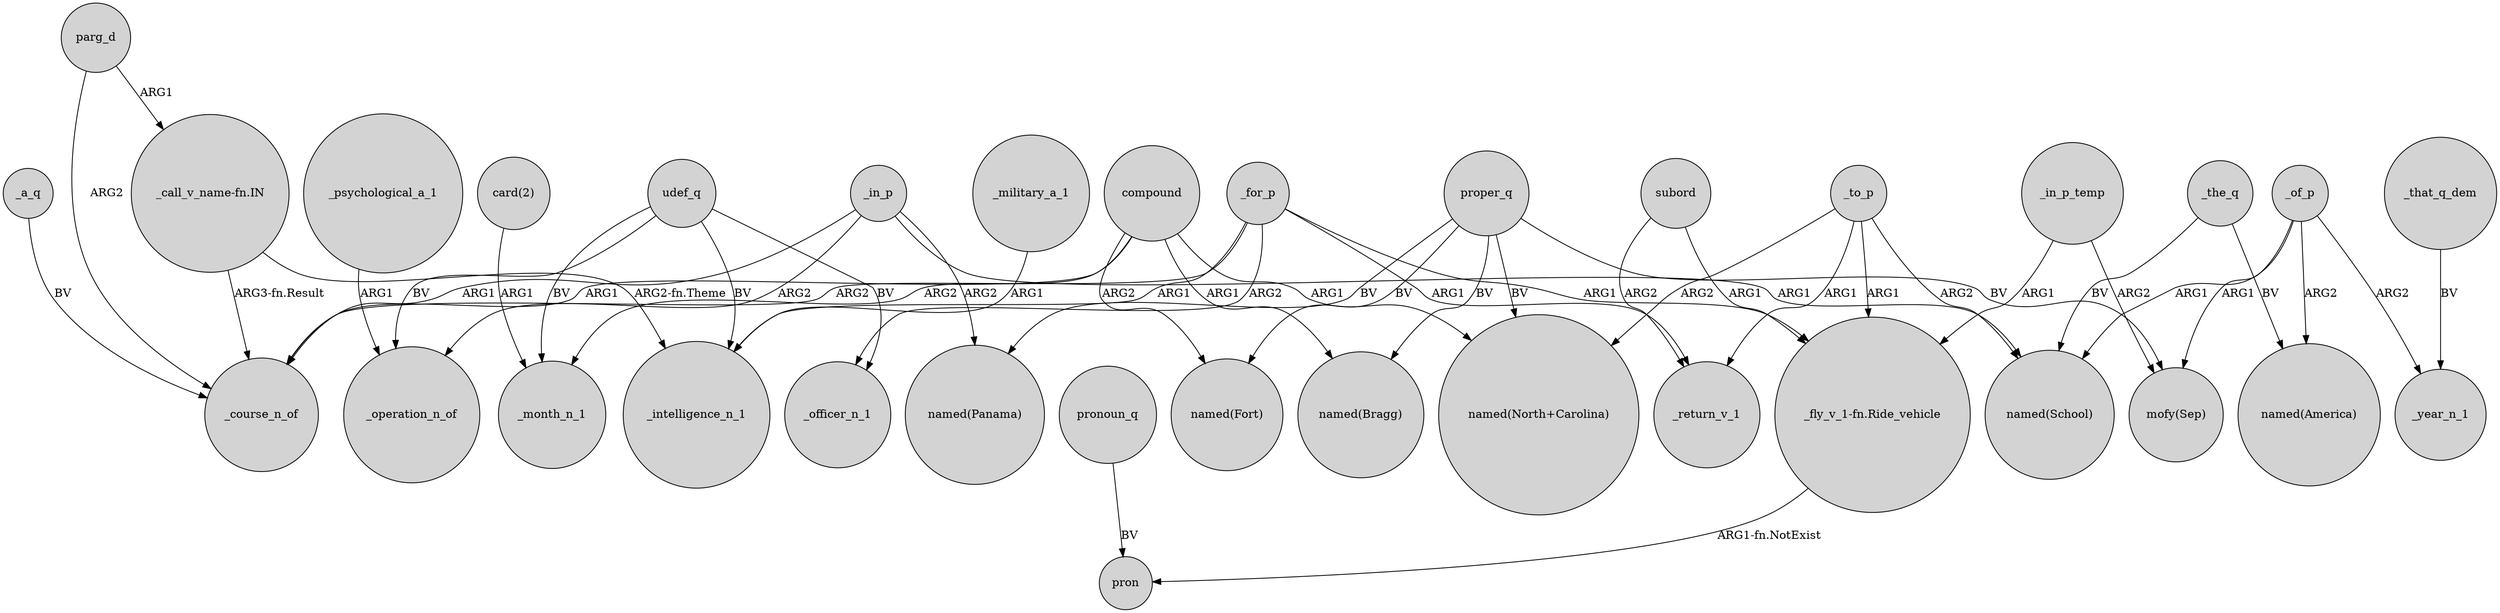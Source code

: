 digraph {
	node [shape=circle style=filled]
	_for_p -> _course_n_of [label=ARG2]
	compound -> _month_n_1 [label=ARG2]
	"card(2)" -> _month_n_1 [label=ARG1]
	_to_p -> _return_v_1 [label=ARG1]
	_psychological_a_1 -> _operation_n_of [label=ARG1]
	"_fly_v_1-fn.Ride_vehicle" -> pron [label="ARG1-fn.NotExist"]
	_the_q -> "named(School)" [label=BV]
	parg_d -> _course_n_of [label=ARG2]
	_that_q_dem -> _year_n_1 [label=BV]
	_of_p -> _year_n_1 [label=ARG2]
	subord -> "_fly_v_1-fn.Ride_vehicle" [label=ARG1]
	_to_p -> "named(North+Carolina)" [label=ARG2]
	proper_q -> "named(Fort)" [label=BV]
	_in_p -> _operation_n_of [label=ARG2]
	proper_q -> "mofy(Sep)" [label=BV]
	_of_p -> "named(America)" [label=ARG2]
	udef_q -> _month_n_1 [label=BV]
	proper_q -> "named(North+Carolina)" [label=BV]
	_to_p -> "_fly_v_1-fn.Ride_vehicle" [label=ARG1]
	_a_q -> _course_n_of [label=BV]
	_in_p -> "named(Panama)" [label=ARG2]
	proper_q -> "named(Panama)" [label=BV]
	"_call_v_name-fn.IN" -> _course_n_of [label="ARG3-fn.Result"]
	pronoun_q -> pron [label=BV]
	parg_d -> "_call_v_name-fn.IN" [label=ARG1]
	compound -> _course_n_of [label=ARG1]
	_in_p -> _course_n_of [label=ARG1]
	compound -> "named(Bragg)" [label=ARG1]
	_in_p_temp -> "_fly_v_1-fn.Ride_vehicle" [label=ARG1]
	_for_p -> _intelligence_n_1 [label=ARG1]
	udef_q -> _intelligence_n_1 [label=BV]
	_to_p -> "named(School)" [label=ARG2]
	_of_p -> "named(School)" [label=ARG1]
	udef_q -> _officer_n_1 [label=BV]
	_for_p -> "_fly_v_1-fn.Ride_vehicle" [label=ARG1]
	"_call_v_name-fn.IN" -> _intelligence_n_1 [label="ARG2-fn.Theme"]
	subord -> _return_v_1 [label=ARG2]
	_of_p -> "mofy(Sep)" [label=ARG1]
	compound -> "named(Fort)" [label=ARG2]
	_in_p -> "named(School)" [label=ARG1]
	_in_p_temp -> "mofy(Sep)" [label=ARG2]
	proper_q -> "named(Bragg)" [label=BV]
	udef_q -> _operation_n_of [label=BV]
	_for_p -> _return_v_1 [label=ARG1]
	_military_a_1 -> _intelligence_n_1 [label=ARG1]
	_for_p -> _officer_n_1 [label=ARG2]
	compound -> "named(North+Carolina)" [label=ARG1]
	_the_q -> "named(America)" [label=BV]
}
